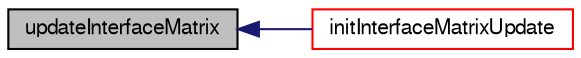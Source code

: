 digraph "updateInterfaceMatrix"
{
  bgcolor="transparent";
  edge [fontname="FreeSans",fontsize="10",labelfontname="FreeSans",labelfontsize="10"];
  node [fontname="FreeSans",fontsize="10",shape=record];
  rankdir="LR";
  Node15 [label="updateInterfaceMatrix",height=0.2,width=0.4,color="black", fillcolor="grey75", style="filled", fontcolor="black"];
  Node15 -> Node16 [dir="back",color="midnightblue",fontsize="10",style="solid",fontname="FreeSans"];
  Node16 [label="initInterfaceMatrixUpdate",height=0.2,width=0.4,color="red",URL="$a26782.html#a7f65cda4510bf58c5dfd6d03e34e9069",tooltip="Initialise neighbour matrix update. "];
}
